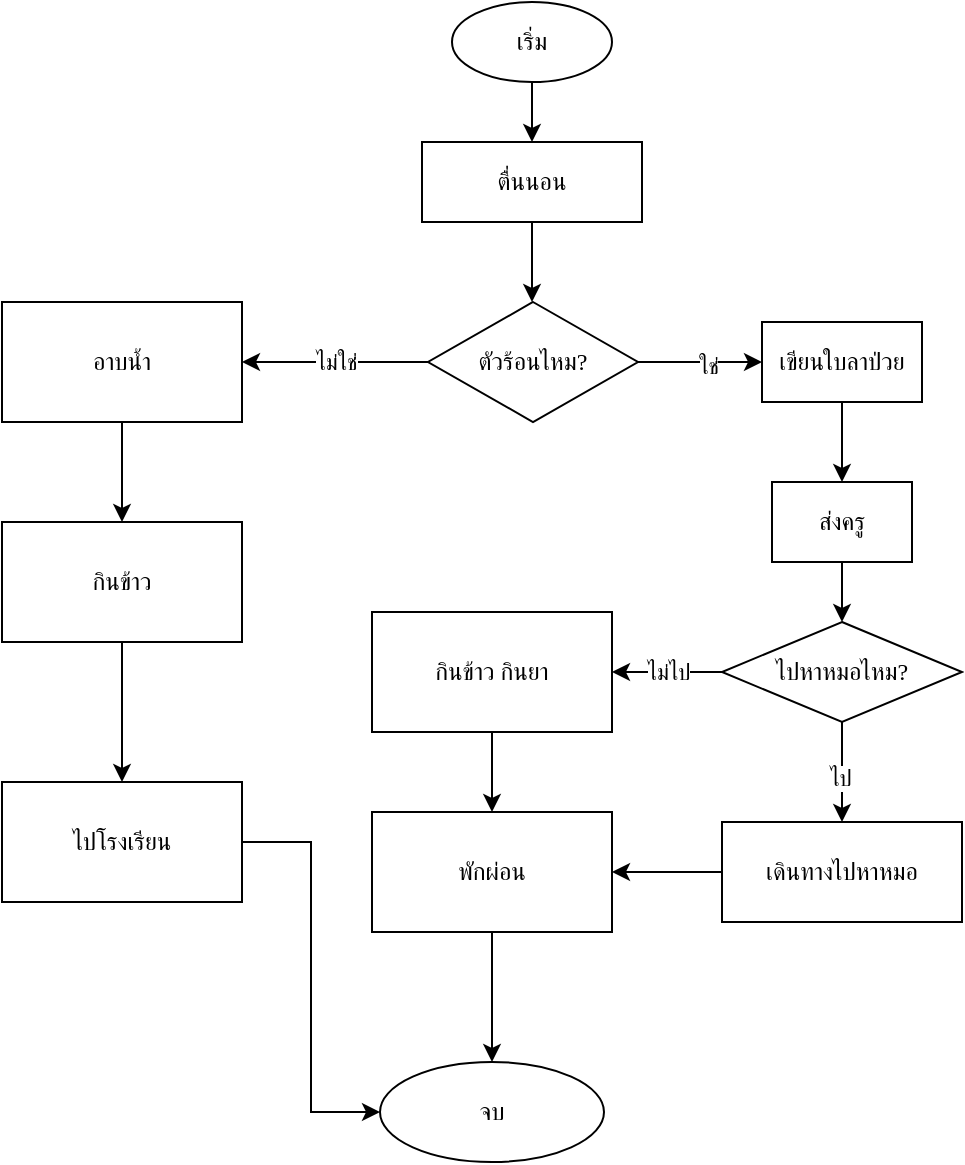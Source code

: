 <mxfile version="14.7.6" type="github"><diagram id="JIcgwqcaf_HZaQ7w2Zrn" name="Page-1"><mxGraphModel dx="877" dy="794" grid="1" gridSize="10" guides="1" tooltips="1" connect="1" arrows="1" fold="1" page="1" pageScale="1" pageWidth="850" pageHeight="1100" math="0" shadow="0"><root><mxCell id="0"/><mxCell id="1" parent="0"/><mxCell id="TOd3wbfFCY38fCEjO9Dt-13" value="เริ่ม" style="ellipse;whiteSpace=wrap;html=1;fontFamily=Niramit;fontSource=https%3A%2F%2Ffonts.googleapis.com%2Fcss%3Ffamily%3DNiramit;" vertex="1" parent="1"><mxGeometry x="385" y="180" width="80" height="40" as="geometry"/></mxCell><mxCell id="TOd3wbfFCY38fCEjO9Dt-14" value="" style="endArrow=classic;html=1;fontFamily=Niramit;fontSource=https%3A%2F%2Ffonts.googleapis.com%2Fcss%3Ffamily%3DNiramit;exitX=0.5;exitY=1;exitDx=0;exitDy=0;" edge="1" parent="1" source="TOd3wbfFCY38fCEjO9Dt-13"><mxGeometry width="50" height="50" relative="1" as="geometry"><mxPoint x="390" y="370" as="sourcePoint"/><mxPoint x="425" y="250" as="targetPoint"/><Array as="points"/></mxGeometry></mxCell><mxCell id="TOd3wbfFCY38fCEjO9Dt-16" value="ตื่นนอน" style="rounded=0;whiteSpace=wrap;html=1;fontFamily=Niramit;fontSource=https%3A%2F%2Ffonts.googleapis.com%2Fcss%3Ffamily%3DNiramit;" vertex="1" parent="1"><mxGeometry x="370" y="250" width="110" height="40" as="geometry"/></mxCell><mxCell id="TOd3wbfFCY38fCEjO9Dt-17" value="" style="endArrow=classic;html=1;fontFamily=Niramit;fontSource=https%3A%2F%2Ffonts.googleapis.com%2Fcss%3Ffamily%3DNiramit;exitX=0.5;exitY=1;exitDx=0;exitDy=0;" edge="1" parent="1" source="TOd3wbfFCY38fCEjO9Dt-16"><mxGeometry width="50" height="50" relative="1" as="geometry"><mxPoint x="390" y="370" as="sourcePoint"/><mxPoint x="425" y="330" as="targetPoint"/></mxGeometry></mxCell><mxCell id="TOd3wbfFCY38fCEjO9Dt-23" value="ตัวร้อนไหม?" style="rhombus;whiteSpace=wrap;html=1;fontFamily=Niramit;fontSource=https%3A%2F%2Ffonts.googleapis.com%2Fcss%3Ffamily%3DNiramit;" vertex="1" parent="1"><mxGeometry x="373" y="330" width="105" height="60" as="geometry"/></mxCell><mxCell id="TOd3wbfFCY38fCEjO9Dt-24" value="ไม่ใช่" style="endArrow=classic;html=1;fontFamily=Niramit;fontSource=https%3A%2F%2Ffonts.googleapis.com%2Fcss%3Ffamily%3DNiramit;exitX=0;exitY=0.5;exitDx=0;exitDy=0;entryX=1;entryY=0.5;entryDx=0;entryDy=0;entryPerimeter=0;" edge="1" parent="1" source="TOd3wbfFCY38fCEjO9Dt-23" target="TOd3wbfFCY38fCEjO9Dt-46"><mxGeometry width="50" height="50" relative="1" as="geometry"><mxPoint x="370" y="360" as="sourcePoint"/><mxPoint x="300" y="360" as="targetPoint"/></mxGeometry></mxCell><mxCell id="TOd3wbfFCY38fCEjO9Dt-26" value="เขียนใบลาป่วย" style="rounded=0;whiteSpace=wrap;html=1;fontFamily=Niramit;fontSource=https%3A%2F%2Ffonts.googleapis.com%2Fcss%3Ffamily%3DNiramit;" vertex="1" parent="1"><mxGeometry x="540" y="340" width="80" height="40" as="geometry"/></mxCell><mxCell id="TOd3wbfFCY38fCEjO9Dt-28" value="" style="endArrow=classic;html=1;fontFamily=Niramit;fontSource=https%3A%2F%2Ffonts.googleapis.com%2Fcss%3Ffamily%3DNiramit;exitX=1;exitY=0.5;exitDx=0;exitDy=0;" edge="1" parent="1" source="TOd3wbfFCY38fCEjO9Dt-23"><mxGeometry width="50" height="50" relative="1" as="geometry"><mxPoint x="383" y="370" as="sourcePoint"/><mxPoint x="540" y="360" as="targetPoint"/></mxGeometry></mxCell><mxCell id="TOd3wbfFCY38fCEjO9Dt-29" value="ใช่" style="edgeLabel;html=1;align=center;verticalAlign=middle;resizable=0;points=[];fontFamily=Niramit;" vertex="1" connectable="0" parent="TOd3wbfFCY38fCEjO9Dt-28"><mxGeometry x="0.122" y="-2" relative="1" as="geometry"><mxPoint as="offset"/></mxGeometry></mxCell><mxCell id="TOd3wbfFCY38fCEjO9Dt-30" value="" style="endArrow=classic;html=1;fontFamily=Niramit;fontSource=https%3A%2F%2Ffonts.googleapis.com%2Fcss%3Ffamily%3DNiramit;exitX=0.5;exitY=1;exitDx=0;exitDy=0;" edge="1" parent="1" source="TOd3wbfFCY38fCEjO9Dt-26"><mxGeometry width="50" height="50" relative="1" as="geometry"><mxPoint x="640" y="430" as="sourcePoint"/><mxPoint x="580" y="420" as="targetPoint"/></mxGeometry></mxCell><mxCell id="TOd3wbfFCY38fCEjO9Dt-32" value="ส่งครู" style="rounded=0;whiteSpace=wrap;html=1;fontFamily=Niramit;fontSource=https%3A%2F%2Ffonts.googleapis.com%2Fcss%3Ffamily%3DNiramit;" vertex="1" parent="1"><mxGeometry x="545" y="420" width="70" height="40" as="geometry"/></mxCell><mxCell id="TOd3wbfFCY38fCEjO9Dt-33" value="" style="endArrow=classic;html=1;fontFamily=Niramit;fontSource=https%3A%2F%2Ffonts.googleapis.com%2Fcss%3Ffamily%3DNiramit;exitX=0.5;exitY=1;exitDx=0;exitDy=0;" edge="1" parent="1" source="TOd3wbfFCY38fCEjO9Dt-32" target="TOd3wbfFCY38fCEjO9Dt-34"><mxGeometry width="50" height="50" relative="1" as="geometry"><mxPoint x="590" y="390" as="sourcePoint"/><mxPoint x="580" y="500" as="targetPoint"/></mxGeometry></mxCell><mxCell id="TOd3wbfFCY38fCEjO9Dt-34" value="ไปหาหมอไหม?" style="rhombus;whiteSpace=wrap;html=1;fontFamily=Niramit;fontSource=https%3A%2F%2Ffonts.googleapis.com%2Fcss%3Ffamily%3DNiramit;" vertex="1" parent="1"><mxGeometry x="520" y="490" width="120" height="50" as="geometry"/></mxCell><mxCell id="TOd3wbfFCY38fCEjO9Dt-35" value="" style="endArrow=classic;html=1;fontFamily=Niramit;fontSource=https%3A%2F%2Ffonts.googleapis.com%2Fcss%3Ffamily%3DNiramit;exitX=0.5;exitY=1;exitDx=0;exitDy=0;" edge="1" parent="1" source="TOd3wbfFCY38fCEjO9Dt-34"><mxGeometry width="50" height="50" relative="1" as="geometry"><mxPoint x="570" y="570" as="sourcePoint"/><mxPoint x="580" y="590" as="targetPoint"/></mxGeometry></mxCell><mxCell id="TOd3wbfFCY38fCEjO9Dt-36" value="ไป" style="edgeLabel;html=1;align=center;verticalAlign=middle;resizable=0;points=[];fontFamily=Niramit;" vertex="1" connectable="0" parent="TOd3wbfFCY38fCEjO9Dt-35"><mxGeometry x="0.09" y="-1" relative="1" as="geometry"><mxPoint as="offset"/></mxGeometry></mxCell><mxCell id="TOd3wbfFCY38fCEjO9Dt-44" style="edgeStyle=orthogonalEdgeStyle;rounded=0;orthogonalLoop=1;jettySize=auto;html=1;fontFamily=Niramit;fontSource=https%3A%2F%2Ffonts.googleapis.com%2Fcss%3Ffamily%3DNiramit;entryX=1;entryY=0.5;entryDx=0;entryDy=0;startSize=4;" edge="1" parent="1" source="TOd3wbfFCY38fCEjO9Dt-38" target="TOd3wbfFCY38fCEjO9Dt-43"><mxGeometry relative="1" as="geometry"><mxPoint x="470" y="615" as="targetPoint"/></mxGeometry></mxCell><mxCell id="TOd3wbfFCY38fCEjO9Dt-38" value="เดินทางไปหาหมอ" style="rounded=0;whiteSpace=wrap;html=1;fontFamily=Niramit;fontSource=https%3A%2F%2Ffonts.googleapis.com%2Fcss%3Ffamily%3DNiramit;" vertex="1" parent="1"><mxGeometry x="520" y="590" width="120" height="50" as="geometry"/></mxCell><mxCell id="TOd3wbfFCY38fCEjO9Dt-39" value="ไม่ไป" style="endArrow=classic;html=1;fontFamily=Niramit;fontSource=https%3A%2F%2Ffonts.googleapis.com%2Fcss%3Ffamily%3DNiramit;exitX=0;exitY=0.5;exitDx=0;exitDy=0;entryX=1;entryY=0.5;entryDx=0;entryDy=0;" edge="1" parent="1" source="TOd3wbfFCY38fCEjO9Dt-34" target="TOd3wbfFCY38fCEjO9Dt-41"><mxGeometry width="50" height="50" relative="1" as="geometry"><mxPoint x="490" y="540" as="sourcePoint"/><mxPoint x="460" y="498" as="targetPoint"/></mxGeometry></mxCell><mxCell id="TOd3wbfFCY38fCEjO9Dt-41" value="กินข้าว กินยา" style="rounded=0;whiteSpace=wrap;html=1;fontFamily=Niramit;fontSource=https%3A%2F%2Ffonts.googleapis.com%2Fcss%3Ffamily%3DNiramit;" vertex="1" parent="1"><mxGeometry x="345" y="485" width="120" height="60" as="geometry"/></mxCell><mxCell id="TOd3wbfFCY38fCEjO9Dt-42" value="" style="endArrow=classic;html=1;fontFamily=Niramit;fontSource=https%3A%2F%2Ffonts.googleapis.com%2Fcss%3Ffamily%3DNiramit;exitX=0.5;exitY=1;exitDx=0;exitDy=0;" edge="1" parent="1" source="TOd3wbfFCY38fCEjO9Dt-41" target="TOd3wbfFCY38fCEjO9Dt-43"><mxGeometry width="50" height="50" relative="1" as="geometry"><mxPoint x="450" y="600" as="sourcePoint"/><mxPoint x="405" y="580" as="targetPoint"/></mxGeometry></mxCell><mxCell id="TOd3wbfFCY38fCEjO9Dt-53" value="" style="edgeStyle=orthogonalEdgeStyle;rounded=0;orthogonalLoop=1;jettySize=auto;html=1;fontFamily=Niramit;fontSource=https%3A%2F%2Ffonts.googleapis.com%2Fcss%3Ffamily%3DNiramit;startSize=4;" edge="1" parent="1" source="TOd3wbfFCY38fCEjO9Dt-43" target="TOd3wbfFCY38fCEjO9Dt-52"><mxGeometry relative="1" as="geometry"/></mxCell><mxCell id="TOd3wbfFCY38fCEjO9Dt-43" value="พักผ่อน" style="rounded=0;whiteSpace=wrap;html=1;fontFamily=Niramit;fontSource=https%3A%2F%2Ffonts.googleapis.com%2Fcss%3Ffamily%3DNiramit;" vertex="1" parent="1"><mxGeometry x="345" y="585" width="120" height="60" as="geometry"/></mxCell><mxCell id="TOd3wbfFCY38fCEjO9Dt-47" style="edgeStyle=orthogonalEdgeStyle;rounded=0;orthogonalLoop=1;jettySize=auto;html=1;fontFamily=Niramit;fontSource=https%3A%2F%2Ffonts.googleapis.com%2Fcss%3Ffamily%3DNiramit;startSize=4;entryX=0.5;entryY=0;entryDx=0;entryDy=0;" edge="1" parent="1" source="TOd3wbfFCY38fCEjO9Dt-46" target="TOd3wbfFCY38fCEjO9Dt-48"><mxGeometry relative="1" as="geometry"><mxPoint x="220" y="440" as="targetPoint"/></mxGeometry></mxCell><mxCell id="TOd3wbfFCY38fCEjO9Dt-46" value="อาบน้ำ" style="rounded=0;whiteSpace=wrap;html=1;fontFamily=Niramit;fontSource=https%3A%2F%2Ffonts.googleapis.com%2Fcss%3Ffamily%3DNiramit;" vertex="1" parent="1"><mxGeometry x="160" y="330" width="120" height="60" as="geometry"/></mxCell><mxCell id="TOd3wbfFCY38fCEjO9Dt-50" value="" style="edgeStyle=orthogonalEdgeStyle;rounded=0;orthogonalLoop=1;jettySize=auto;html=1;fontFamily=Niramit;fontSource=https%3A%2F%2Ffonts.googleapis.com%2Fcss%3Ffamily%3DNiramit;startSize=4;" edge="1" parent="1" source="TOd3wbfFCY38fCEjO9Dt-48" target="TOd3wbfFCY38fCEjO9Dt-49"><mxGeometry relative="1" as="geometry"/></mxCell><mxCell id="TOd3wbfFCY38fCEjO9Dt-48" value="กินข้าว" style="rounded=0;whiteSpace=wrap;html=1;fontFamily=Niramit;fontSource=https%3A%2F%2Ffonts.googleapis.com%2Fcss%3Ffamily%3DNiramit;" vertex="1" parent="1"><mxGeometry x="160" y="440" width="120" height="60" as="geometry"/></mxCell><mxCell id="TOd3wbfFCY38fCEjO9Dt-54" style="edgeStyle=orthogonalEdgeStyle;rounded=0;orthogonalLoop=1;jettySize=auto;html=1;entryX=0;entryY=0.5;entryDx=0;entryDy=0;fontFamily=Niramit;fontSource=https%3A%2F%2Ffonts.googleapis.com%2Fcss%3Ffamily%3DNiramit;startSize=4;" edge="1" parent="1" source="TOd3wbfFCY38fCEjO9Dt-49" target="TOd3wbfFCY38fCEjO9Dt-52"><mxGeometry relative="1" as="geometry"/></mxCell><mxCell id="TOd3wbfFCY38fCEjO9Dt-49" value="ไปโรงเรียน" style="rounded=0;whiteSpace=wrap;html=1;fontFamily=Niramit;fontSource=https%3A%2F%2Ffonts.googleapis.com%2Fcss%3Ffamily%3DNiramit;" vertex="1" parent="1"><mxGeometry x="160" y="570" width="120" height="60" as="geometry"/></mxCell><mxCell id="TOd3wbfFCY38fCEjO9Dt-52" value="จบ" style="ellipse;whiteSpace=wrap;html=1;fontFamily=Niramit;fontSource=https%3A%2F%2Ffonts.googleapis.com%2Fcss%3Ffamily%3DNiramit;" vertex="1" parent="1"><mxGeometry x="349" y="710" width="112" height="50" as="geometry"/></mxCell></root></mxGraphModel></diagram></mxfile>